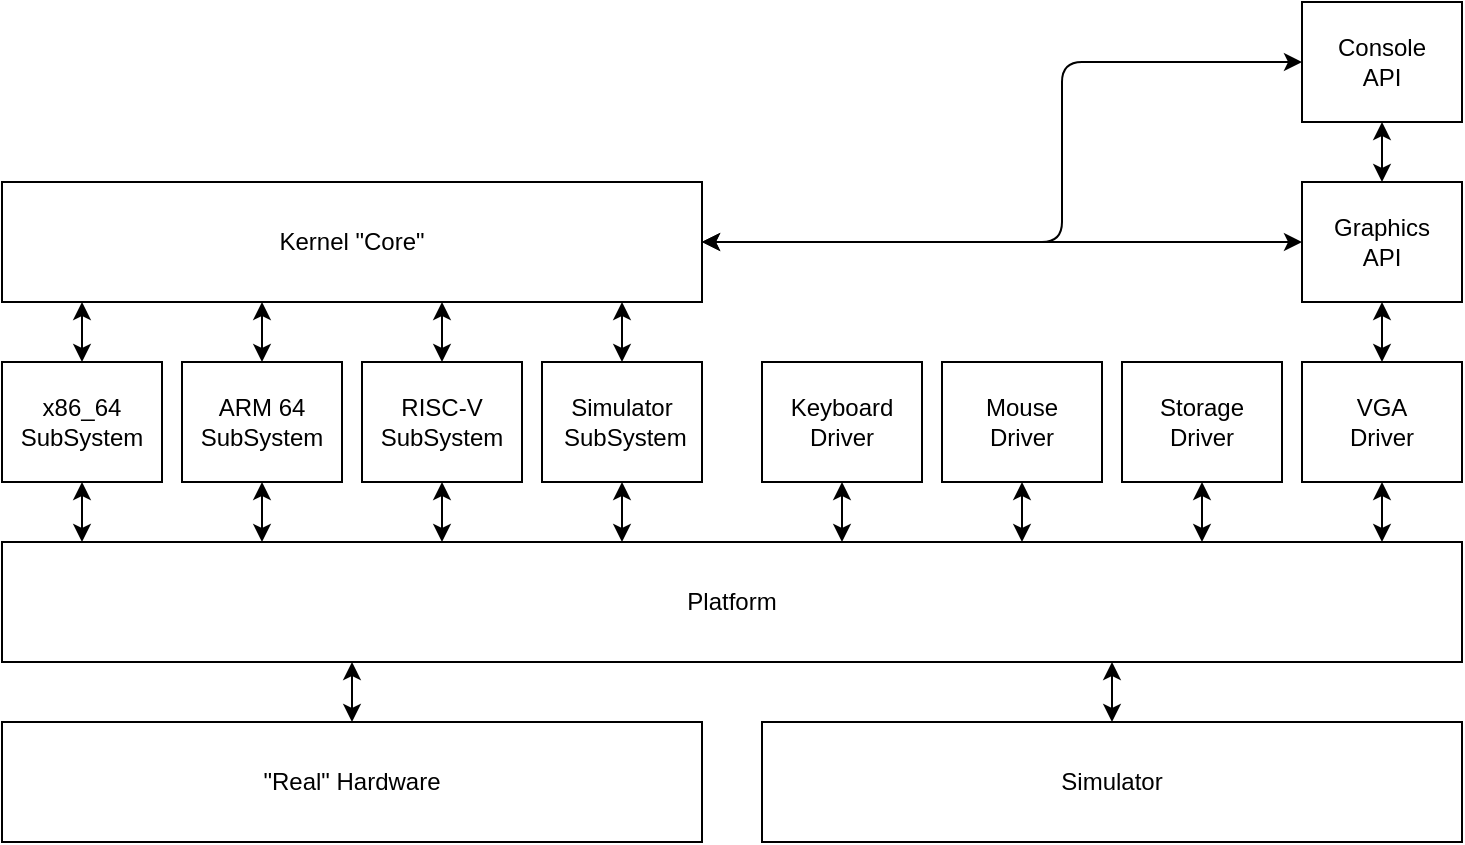 <mxfile>
    <diagram id="e4sIajH9UPUcPVr-skfb" name="Page-1">
        <mxGraphModel dx="853" dy="808" grid="1" gridSize="10" guides="1" tooltips="1" connect="1" arrows="1" fold="1" page="1" pageScale="1" pageWidth="850" pageHeight="1100" math="0" shadow="0">
            <root>
                <mxCell id="0"/>
                <mxCell id="1" parent="0"/>
                <mxCell id="65" style="edgeStyle=none;html=1;startArrow=classic;startFill=1;" edge="1" parent="1" source="2" target="7">
                    <mxGeometry relative="1" as="geometry">
                        <Array as="points">
                            <mxPoint x="100" y="490"/>
                        </Array>
                    </mxGeometry>
                </mxCell>
                <mxCell id="2" value="x86_64&lt;br&gt;SubSystem" style="rounded=0;whiteSpace=wrap;html=1;" parent="1" vertex="1">
                    <mxGeometry x="60" y="520" width="80" height="60" as="geometry"/>
                </mxCell>
                <mxCell id="64" style="edgeStyle=none;html=1;startArrow=classic;startFill=1;" edge="1" parent="1" source="3" target="7">
                    <mxGeometry relative="1" as="geometry">
                        <Array as="points">
                            <mxPoint x="190" y="490"/>
                        </Array>
                    </mxGeometry>
                </mxCell>
                <mxCell id="3" value="ARM 64&lt;br&gt;SubSystem" style="rounded=0;whiteSpace=wrap;html=1;" parent="1" vertex="1">
                    <mxGeometry x="150" y="520" width="80" height="60" as="geometry"/>
                </mxCell>
                <mxCell id="63" style="edgeStyle=none;html=1;startArrow=classic;startFill=1;" edge="1" parent="1" source="4" target="7">
                    <mxGeometry relative="1" as="geometry">
                        <Array as="points">
                            <mxPoint x="280" y="490"/>
                        </Array>
                    </mxGeometry>
                </mxCell>
                <mxCell id="4" value="RISC-V&lt;br&gt;SubSystem" style="rounded=0;whiteSpace=wrap;html=1;" parent="1" vertex="1">
                    <mxGeometry x="240" y="520" width="80" height="60" as="geometry"/>
                </mxCell>
                <mxCell id="62" style="edgeStyle=none;html=1;startArrow=classic;startFill=1;" edge="1" parent="1" source="5" target="7">
                    <mxGeometry relative="1" as="geometry">
                        <Array as="points">
                            <mxPoint x="370" y="490"/>
                        </Array>
                    </mxGeometry>
                </mxCell>
                <mxCell id="5" value="Simulator&lt;br&gt;&amp;nbsp;SubSystem" style="rounded=0;whiteSpace=wrap;html=1;" parent="1" vertex="1">
                    <mxGeometry x="330" y="520" width="80" height="60" as="geometry"/>
                </mxCell>
                <mxCell id="53" style="edgeStyle=none;html=1;entryX=0.5;entryY=1;entryDx=0;entryDy=0;startArrow=classic;startFill=1;" edge="1" parent="1" source="6" target="5">
                    <mxGeometry relative="1" as="geometry">
                        <Array as="points">
                            <mxPoint x="370" y="610"/>
                        </Array>
                    </mxGeometry>
                </mxCell>
                <mxCell id="54" style="edgeStyle=none;html=1;entryX=0.5;entryY=1;entryDx=0;entryDy=0;startArrow=classic;startFill=1;" edge="1" parent="1" source="6" target="4">
                    <mxGeometry relative="1" as="geometry">
                        <Array as="points">
                            <mxPoint x="280" y="610"/>
                        </Array>
                    </mxGeometry>
                </mxCell>
                <mxCell id="55" style="edgeStyle=none;html=1;entryX=0.5;entryY=1;entryDx=0;entryDy=0;startArrow=classic;startFill=1;" edge="1" parent="1" source="6" target="3">
                    <mxGeometry relative="1" as="geometry">
                        <Array as="points">
                            <mxPoint x="190" y="610"/>
                        </Array>
                    </mxGeometry>
                </mxCell>
                <mxCell id="57" style="edgeStyle=none;html=1;entryX=0.5;entryY=1;entryDx=0;entryDy=0;startArrow=classic;startFill=1;" edge="1" parent="1" source="6" target="2">
                    <mxGeometry relative="1" as="geometry">
                        <Array as="points">
                            <mxPoint x="100" y="610"/>
                        </Array>
                    </mxGeometry>
                </mxCell>
                <mxCell id="6" value="Platform" style="rounded=0;whiteSpace=wrap;html=1;" parent="1" vertex="1">
                    <mxGeometry x="60" y="610" width="730" height="60" as="geometry"/>
                </mxCell>
                <mxCell id="66" style="edgeStyle=none;html=1;entryX=0;entryY=0.5;entryDx=0;entryDy=0;startArrow=classic;startFill=1;" edge="1" parent="1" source="7" target="58">
                    <mxGeometry relative="1" as="geometry"/>
                </mxCell>
                <mxCell id="67" style="edgeStyle=none;html=1;entryX=0;entryY=0.5;entryDx=0;entryDy=0;startArrow=classic;startFill=1;" edge="1" parent="1" source="7" target="59">
                    <mxGeometry relative="1" as="geometry">
                        <Array as="points">
                            <mxPoint x="590" y="460"/>
                            <mxPoint x="590" y="370"/>
                        </Array>
                    </mxGeometry>
                </mxCell>
                <mxCell id="7" value="Kernel &quot;Core&quot;" style="rounded=0;whiteSpace=wrap;html=1;" parent="1" vertex="1">
                    <mxGeometry x="60" y="430" width="350" height="60" as="geometry"/>
                </mxCell>
                <mxCell id="38" style="edgeStyle=none;html=1;startArrow=classic;startFill=1;" edge="1" parent="1" source="8" target="6">
                    <mxGeometry relative="1" as="geometry">
                        <Array as="points">
                            <mxPoint x="480" y="610"/>
                        </Array>
                    </mxGeometry>
                </mxCell>
                <mxCell id="8" value="Keyboard&lt;br&gt;Driver" style="rounded=0;whiteSpace=wrap;html=1;" vertex="1" parent="1">
                    <mxGeometry x="440" y="520" width="80" height="60" as="geometry"/>
                </mxCell>
                <mxCell id="39" style="edgeStyle=none;html=1;startArrow=classic;startFill=1;" edge="1" parent="1" source="11" target="6">
                    <mxGeometry relative="1" as="geometry">
                        <Array as="points">
                            <mxPoint x="570" y="610"/>
                        </Array>
                    </mxGeometry>
                </mxCell>
                <mxCell id="11" value="Mouse&lt;br&gt;Driver" style="rounded=0;whiteSpace=wrap;html=1;" vertex="1" parent="1">
                    <mxGeometry x="530" y="520" width="80" height="60" as="geometry"/>
                </mxCell>
                <mxCell id="40" style="edgeStyle=none;html=1;startArrow=classic;startFill=1;" edge="1" parent="1" source="12" target="6">
                    <mxGeometry relative="1" as="geometry">
                        <Array as="points">
                            <mxPoint x="660" y="610"/>
                        </Array>
                    </mxGeometry>
                </mxCell>
                <mxCell id="12" value="Storage&lt;br&gt;Driver" style="rounded=0;whiteSpace=wrap;html=1;" vertex="1" parent="1">
                    <mxGeometry x="620" y="520" width="80" height="60" as="geometry"/>
                </mxCell>
                <mxCell id="42" style="edgeStyle=none;html=1;startArrow=classic;startFill=1;" edge="1" parent="1" source="41" target="6">
                    <mxGeometry relative="1" as="geometry">
                        <Array as="points">
                            <mxPoint x="750" y="610"/>
                        </Array>
                    </mxGeometry>
                </mxCell>
                <mxCell id="60" style="edgeStyle=none;html=1;entryX=0.5;entryY=1;entryDx=0;entryDy=0;startArrow=classic;startFill=1;" edge="1" parent="1" source="41" target="58">
                    <mxGeometry relative="1" as="geometry"/>
                </mxCell>
                <mxCell id="41" value="VGA&lt;br&gt;Driver" style="rounded=0;whiteSpace=wrap;html=1;" vertex="1" parent="1">
                    <mxGeometry x="710" y="520" width="80" height="60" as="geometry"/>
                </mxCell>
                <mxCell id="51" style="edgeStyle=none;html=1;startArrow=classic;startFill=1;" edge="1" parent="1" source="43" target="6">
                    <mxGeometry relative="1" as="geometry">
                        <Array as="points">
                            <mxPoint x="235" y="670"/>
                        </Array>
                    </mxGeometry>
                </mxCell>
                <mxCell id="43" value="&quot;Real&quot; Hardware" style="rounded=0;whiteSpace=wrap;html=1;" vertex="1" parent="1">
                    <mxGeometry x="60" y="700" width="350" height="60" as="geometry"/>
                </mxCell>
                <mxCell id="52" style="edgeStyle=none;html=1;startArrow=classic;startFill=1;" edge="1" parent="1" source="44" target="6">
                    <mxGeometry relative="1" as="geometry">
                        <Array as="points">
                            <mxPoint x="615" y="670"/>
                        </Array>
                    </mxGeometry>
                </mxCell>
                <mxCell id="44" value="Simulator" style="rounded=0;whiteSpace=wrap;html=1;" vertex="1" parent="1">
                    <mxGeometry x="440" y="700" width="350" height="60" as="geometry"/>
                </mxCell>
                <mxCell id="61" style="edgeStyle=none;html=1;entryX=0.5;entryY=1;entryDx=0;entryDy=0;startArrow=classic;startFill=1;" edge="1" parent="1" source="58" target="59">
                    <mxGeometry relative="1" as="geometry"/>
                </mxCell>
                <mxCell id="58" value="Graphics&lt;br&gt;API" style="rounded=0;whiteSpace=wrap;html=1;" vertex="1" parent="1">
                    <mxGeometry x="710" y="430" width="80" height="60" as="geometry"/>
                </mxCell>
                <mxCell id="59" value="Console&lt;br&gt;API" style="rounded=0;whiteSpace=wrap;html=1;" vertex="1" parent="1">
                    <mxGeometry x="710" y="340" width="80" height="60" as="geometry"/>
                </mxCell>
            </root>
        </mxGraphModel>
    </diagram>
</mxfile>
